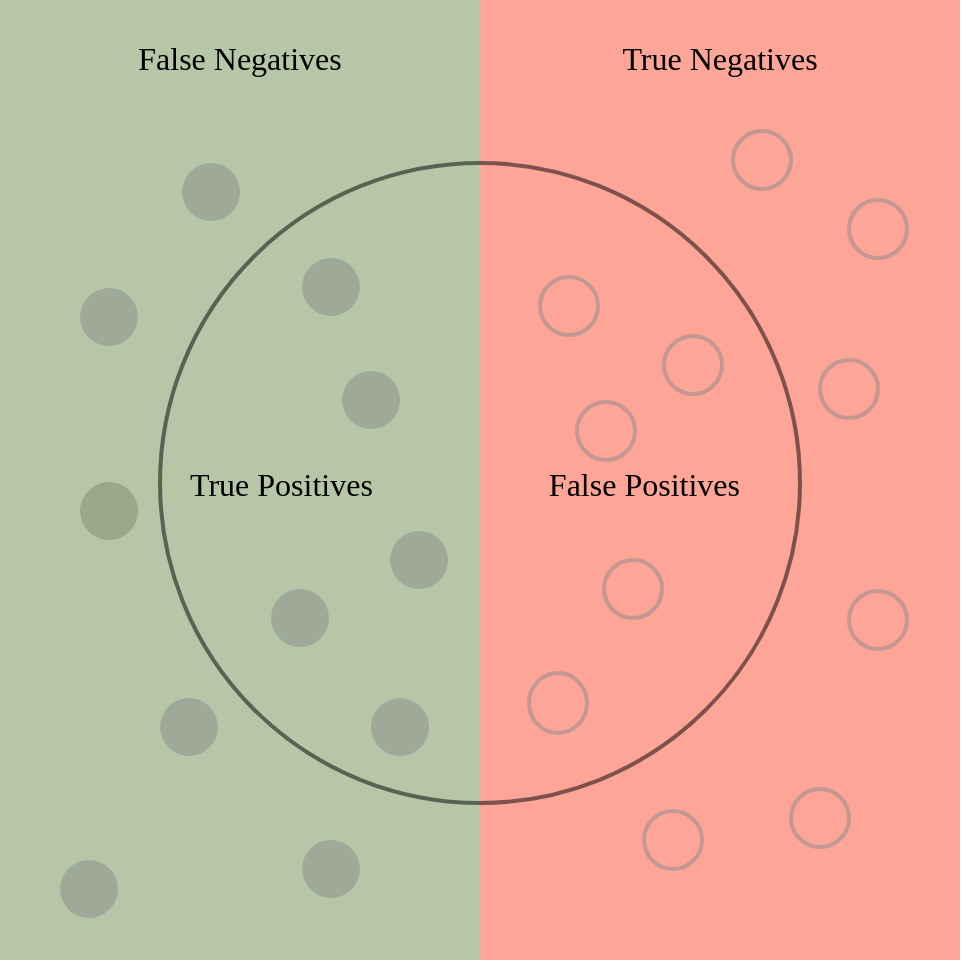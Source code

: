 <mxfile version="10.9.8"><diagram id="3228e29e-7158-1315-38df-8450db1d8a1d" name="Page-1"><mxGraphModel dx="674" dy="926" grid="1" gridSize="10" guides="1" tooltips="1" connect="1" arrows="1" fold="1" page="1" pageScale="1" pageWidth="1169" pageHeight="827" background="#ffffff" math="0" shadow="0"><root><mxCell id="0"/><mxCell id="1" parent="0"/><mxCell id="21637" value="True Negatives" style="whiteSpace=wrap;html=1;shadow=0;glass=0;labelBackgroundColor=none;strokeColor=none;strokeWidth=1;fillColor=#fc4f30;gradientColor=none;fontFamily=Palatino;fontSize=16;fontColor=#000000;align=center;opacity=50;verticalAlign=top;spacing=15;" parent="1" vertex="1"><mxGeometry x="360" y="240" width="240" height="480" as="geometry"/></mxCell><mxCell id="21639" value="" style="ellipse;whiteSpace=wrap;html=1;aspect=fixed;rounded=1;shadow=0;glass=0;labelBackgroundColor=none;strokeColor=none;strokeWidth=1;fillColor=#8b8b8b;gradientColor=none;fontFamily=Helvetica;fontSize=16;fontColor=#2F5B7C;align=right;opacity=50;spacing=15;" parent="1" vertex="1"><mxGeometry x="160" y="481" width="29" height="29" as="geometry"/></mxCell><mxCell id="21640" value="False Negatives" style="whiteSpace=wrap;html=1;shadow=0;glass=0;labelBackgroundColor=none;strokeColor=none;strokeWidth=1;fillColor=#6D904F;gradientColor=none;fontFamily=Palatino;fontSize=16;fontColor=#00000000000000000000;align=center;opacity=50;verticalAlign=top;spacingBottom=15;spacing=15;" parent="1" vertex="1"><mxGeometry x="120" y="240" width="240" height="480" as="geometry"/></mxCell><mxCell id="21638" value="True Positives&amp;nbsp;&amp;nbsp;&amp;nbsp;&amp;nbsp;&amp;nbsp;&amp;nbsp;&amp;nbsp;&amp;nbsp;&amp;nbsp;&amp;nbsp;&amp;nbsp;&amp;nbsp;&amp;nbsp;&amp;nbsp;&amp;nbsp;&amp;nbsp;&amp;nbsp;&amp;nbsp;&amp;nbsp;&amp;nbsp;&amp;nbsp; False Positives" style="ellipse;whiteSpace=wrap;html=1;aspect=fixed;rounded=1;shadow=0;glass=0;labelBackgroundColor=none;strokeColor=#000000;strokeWidth=2;fillColor=none;gradientColor=none;fontFamily=Palatino;fontSize=16;fontColor=#000000;align=left;opacity=50;spacing=15;verticalAlign=middle;" parent="1" vertex="1"><mxGeometry x="200" y="321.5" width="320" height="320" as="geometry"/></mxCell><mxCell id="fgWbXVdUZyKIBkUI1w55-21652" value="" style="ellipse;whiteSpace=wrap;html=1;aspect=fixed;rounded=1;shadow=0;glass=0;labelBackgroundColor=none;strokeColor=#8b8b8b;strokeWidth=2;fillColor=none;gradientColor=none;fontFamily=Helvetica;fontSize=16;fontColor=#2F5B7C;align=right;opacity=50;spacing=15;" vertex="1" parent="1"><mxGeometry x="544.5" y="535.5" width="29" height="29" as="geometry"/></mxCell><mxCell id="fgWbXVdUZyKIBkUI1w55-21653" value="" style="ellipse;whiteSpace=wrap;html=1;aspect=fixed;rounded=1;shadow=0;glass=0;labelBackgroundColor=none;strokeColor=none;strokeWidth=1;fillColor=#8b8b8b;gradientColor=none;fontFamily=Helvetica;fontSize=16;fontColor=#2F5B7C;align=right;opacity=50;spacing=15;" vertex="1" parent="1"><mxGeometry x="150" y="670" width="29" height="29" as="geometry"/></mxCell><mxCell id="fgWbXVdUZyKIBkUI1w55-21654" value="" style="ellipse;whiteSpace=wrap;html=1;aspect=fixed;rounded=1;shadow=0;glass=0;labelBackgroundColor=none;strokeColor=none;strokeWidth=1;fillColor=#8b8b8b;gradientColor=none;fontFamily=Helvetica;fontSize=16;fontColor=#2F5B7C;align=right;opacity=50;spacing=15;" vertex="1" parent="1"><mxGeometry x="271" y="660" width="29" height="29" as="geometry"/></mxCell><mxCell id="fgWbXVdUZyKIBkUI1w55-21655" value="" style="ellipse;whiteSpace=wrap;html=1;aspect=fixed;rounded=1;shadow=0;glass=0;labelBackgroundColor=none;strokeColor=none;strokeWidth=1;fillColor=#8b8b8b;gradientColor=none;fontFamily=Helvetica;fontSize=16;fontColor=#2F5B7C;align=right;opacity=50;spacing=15;" vertex="1" parent="1"><mxGeometry x="160" y="384" width="29" height="29" as="geometry"/></mxCell><mxCell id="fgWbXVdUZyKIBkUI1w55-21656" value="" style="ellipse;whiteSpace=wrap;html=1;aspect=fixed;rounded=1;shadow=0;glass=0;labelBackgroundColor=none;strokeColor=none;strokeWidth=1;fillColor=#8b8b8b;gradientColor=none;fontFamily=Helvetica;fontSize=16;fontColor=#2F5B7C;align=right;opacity=50;spacing=15;" vertex="1" parent="1"><mxGeometry x="200" y="589" width="29" height="29" as="geometry"/></mxCell><mxCell id="fgWbXVdUZyKIBkUI1w55-21657" value="" style="ellipse;whiteSpace=wrap;html=1;aspect=fixed;rounded=1;shadow=0;glass=0;labelBackgroundColor=none;strokeColor=none;strokeWidth=1;fillColor=#8b8b8b;gradientColor=none;fontFamily=Helvetica;fontSize=16;fontColor=#2F5B7C;align=right;opacity=50;spacing=15;" vertex="1" parent="1"><mxGeometry x="211" y="321.5" width="29" height="29" as="geometry"/></mxCell><mxCell id="fgWbXVdUZyKIBkUI1w55-21658" value="" style="ellipse;whiteSpace=wrap;html=1;aspect=fixed;rounded=1;shadow=0;glass=0;labelBackgroundColor=none;strokeColor=none;strokeWidth=1;fillColor=#8b8b8b;gradientColor=none;fontFamily=Helvetica;fontSize=16;fontColor=#2F5B7C;align=right;opacity=50;spacing=15;" vertex="1" parent="1"><mxGeometry x="315" y="505.5" width="29" height="29" as="geometry"/></mxCell><mxCell id="fgWbXVdUZyKIBkUI1w55-21659" value="" style="ellipse;whiteSpace=wrap;html=1;aspect=fixed;rounded=1;shadow=0;glass=0;labelBackgroundColor=none;strokeColor=none;strokeWidth=1;fillColor=#8b8b8b;gradientColor=none;fontFamily=Helvetica;fontSize=16;fontColor=#2F5B7C;align=right;opacity=50;spacing=15;" vertex="1" parent="1"><mxGeometry x="291" y="425.5" width="29" height="29" as="geometry"/></mxCell><mxCell id="fgWbXVdUZyKIBkUI1w55-21660" value="" style="ellipse;whiteSpace=wrap;html=1;aspect=fixed;rounded=1;shadow=0;glass=0;labelBackgroundColor=none;strokeColor=none;strokeWidth=1;fillColor=#8b8b8b;gradientColor=none;fontFamily=Helvetica;fontSize=16;fontColor=#2F5B7C;align=right;opacity=50;spacing=15;" vertex="1" parent="1"><mxGeometry x="255.5" y="534.5" width="29" height="29" as="geometry"/></mxCell><mxCell id="fgWbXVdUZyKIBkUI1w55-21661" value="" style="ellipse;whiteSpace=wrap;html=1;aspect=fixed;rounded=1;shadow=0;glass=0;labelBackgroundColor=none;strokeColor=none;strokeWidth=1;fillColor=#8b8b8b;gradientColor=none;fontFamily=Helvetica;fontSize=16;fontColor=#2F5B7C;align=right;opacity=50;spacing=15;" vertex="1" parent="1"><mxGeometry x="305.5" y="589" width="29" height="29" as="geometry"/></mxCell><mxCell id="fgWbXVdUZyKIBkUI1w55-21662" value="" style="ellipse;whiteSpace=wrap;html=1;aspect=fixed;rounded=1;shadow=0;glass=0;labelBackgroundColor=none;strokeColor=none;strokeWidth=1;fillColor=#8b8b8b;gradientColor=none;fontFamily=Helvetica;fontSize=16;fontColor=#2F5B7C;align=right;opacity=50;spacing=15;" vertex="1" parent="1"><mxGeometry x="271" y="369" width="29" height="29" as="geometry"/></mxCell><mxCell id="fgWbXVdUZyKIBkUI1w55-21665" value="" style="ellipse;whiteSpace=wrap;html=1;aspect=fixed;rounded=1;shadow=0;glass=0;labelBackgroundColor=none;strokeColor=#8b8b8b;strokeWidth=2;fillColor=none;gradientColor=none;fontFamily=Helvetica;fontSize=16;fontColor=#2F5B7C;align=right;opacity=50;spacing=15;" vertex="1" parent="1"><mxGeometry x="544.5" y="340" width="29" height="29" as="geometry"/></mxCell><mxCell id="fgWbXVdUZyKIBkUI1w55-21666" value="" style="ellipse;whiteSpace=wrap;html=1;aspect=fixed;rounded=1;shadow=0;glass=0;labelBackgroundColor=none;strokeColor=#8b8b8b;strokeWidth=2;fillColor=none;gradientColor=none;fontFamily=Helvetica;fontSize=16;fontColor=#2F5B7C;align=right;opacity=50;spacing=15;" vertex="1" parent="1"><mxGeometry x="442" y="645.5" width="29" height="29" as="geometry"/></mxCell><mxCell id="fgWbXVdUZyKIBkUI1w55-21667" value="" style="ellipse;whiteSpace=wrap;html=1;aspect=fixed;rounded=1;shadow=0;glass=0;labelBackgroundColor=none;strokeColor=#8b8b8b;strokeWidth=2;fillColor=none;gradientColor=none;fontFamily=Helvetica;fontSize=16;fontColor=#2F5B7C;align=right;opacity=50;spacing=15;" vertex="1" parent="1"><mxGeometry x="515.5" y="634.5" width="29" height="29" as="geometry"/></mxCell><mxCell id="fgWbXVdUZyKIBkUI1w55-21668" value="" style="ellipse;whiteSpace=wrap;html=1;aspect=fixed;rounded=1;shadow=0;glass=0;labelBackgroundColor=none;strokeColor=#8b8b8b;strokeWidth=2;fillColor=none;gradientColor=none;fontFamily=Helvetica;fontSize=16;fontColor=#2F5B7C;align=right;opacity=50;spacing=15;" vertex="1" parent="1"><mxGeometry x="530" y="420" width="29" height="29" as="geometry"/></mxCell><mxCell id="fgWbXVdUZyKIBkUI1w55-21669" value="" style="ellipse;whiteSpace=wrap;html=1;aspect=fixed;rounded=1;shadow=0;glass=0;labelBackgroundColor=none;strokeColor=#8b8b8b;strokeWidth=2;fillColor=none;gradientColor=none;fontFamily=Helvetica;fontSize=16;fontColor=#2F5B7C;align=right;opacity=50;spacing=15;" vertex="1" parent="1"><mxGeometry x="486.5" y="305.5" width="29" height="29" as="geometry"/></mxCell><mxCell id="fgWbXVdUZyKIBkUI1w55-21670" value="" style="ellipse;whiteSpace=wrap;html=1;aspect=fixed;rounded=1;shadow=0;glass=0;labelBackgroundColor=none;strokeColor=#8b8b8b;strokeWidth=2;fillColor=none;gradientColor=none;fontFamily=Helvetica;fontSize=16;fontColor=#2F5B7C;align=right;opacity=50;spacing=15;" vertex="1" parent="1"><mxGeometry x="408.5" y="441" width="29" height="29" as="geometry"/></mxCell><mxCell id="fgWbXVdUZyKIBkUI1w55-21671" value="" style="ellipse;whiteSpace=wrap;html=1;aspect=fixed;rounded=1;shadow=0;glass=0;labelBackgroundColor=none;strokeColor=#8b8b8b;strokeWidth=2;fillColor=none;gradientColor=none;fontFamily=Helvetica;fontSize=16;fontColor=#2F5B7C;align=right;opacity=50;spacing=15;" vertex="1" parent="1"><mxGeometry x="384.5" y="576.5" width="29" height="30" as="geometry"/></mxCell><mxCell id="fgWbXVdUZyKIBkUI1w55-21672" value="" style="ellipse;whiteSpace=wrap;html=1;aspect=fixed;rounded=1;shadow=0;glass=0;labelBackgroundColor=none;strokeColor=#8b8b8b;strokeWidth=2;fillColor=none;gradientColor=none;fontFamily=Helvetica;fontSize=16;fontColor=#2F5B7C;align=right;opacity=50;spacing=15;" vertex="1" parent="1"><mxGeometry x="452" y="408" width="29" height="29" as="geometry"/></mxCell><mxCell id="fgWbXVdUZyKIBkUI1w55-21673" value="" style="ellipse;whiteSpace=wrap;html=1;aspect=fixed;rounded=1;shadow=0;glass=0;labelBackgroundColor=none;strokeColor=#8b8b8b;strokeWidth=2;fillColor=none;gradientColor=none;fontFamily=Helvetica;fontSize=16;fontColor=#2F5B7C;align=right;opacity=50;spacing=15;" vertex="1" parent="1"><mxGeometry x="422" y="520" width="29" height="29" as="geometry"/></mxCell><mxCell id="fgWbXVdUZyKIBkUI1w55-21674" value="" style="ellipse;whiteSpace=wrap;html=1;aspect=fixed;rounded=1;shadow=0;glass=0;labelBackgroundColor=none;strokeColor=#8b8b8b;strokeWidth=2;fillColor=none;gradientColor=none;fontFamily=Helvetica;fontSize=16;fontColor=#2F5B7C;align=right;opacity=50;spacing=15;" vertex="1" parent="1"><mxGeometry x="390" y="378.5" width="29" height="29" as="geometry"/></mxCell></root></mxGraphModel></diagram></mxfile>